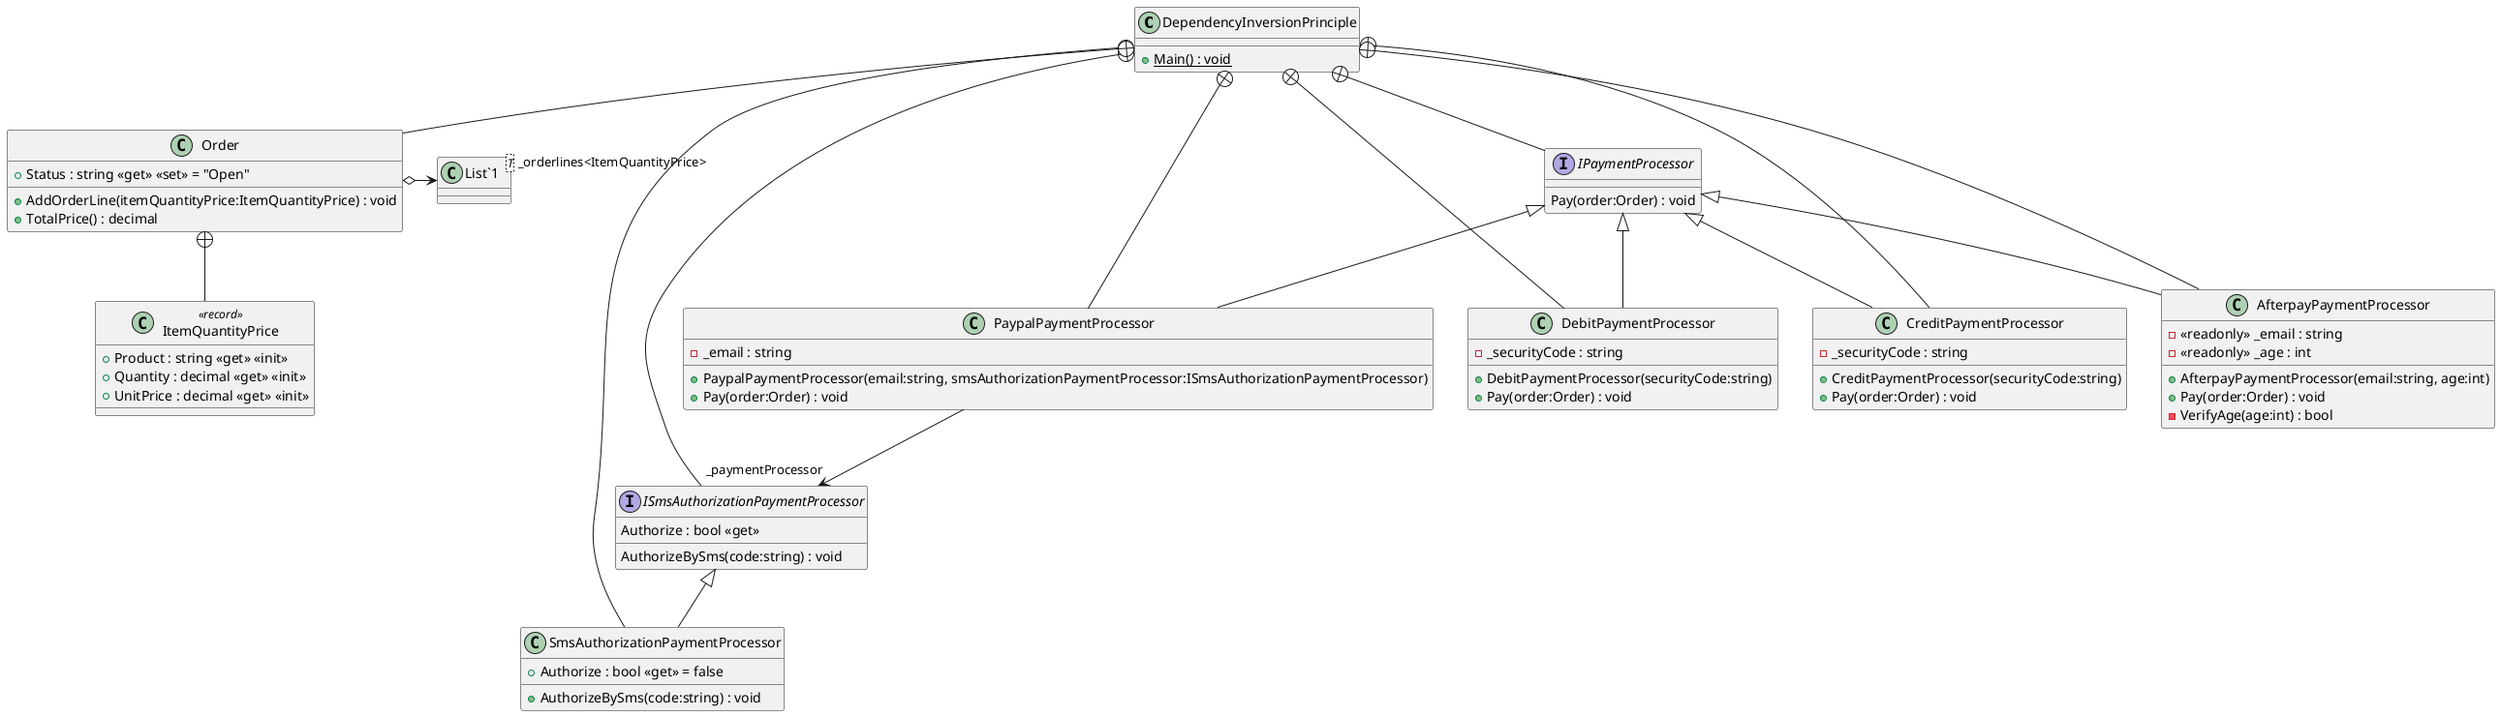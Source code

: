 @startuml
class DependencyInversionPrinciple {
    + {static} Main() : void
}
interface ISmsAuthorizationPaymentProcessor {
    AuthorizeBySms(code:string) : void
    Authorize : bool <<get>>
}
class SmsAuthorizationPaymentProcessor {
    + Authorize : bool <<get>> = false
    + AuthorizeBySms(code:string) : void
}
class Order {
    + Status : string <<get>> <<set>> = "Open"
    + AddOrderLine(itemQuantityPrice:ItemQuantityPrice) : void
    + TotalPrice() : decimal
}
interface IPaymentProcessor {
    Pay(order:Order) : void
}
class DebitPaymentProcessor {
    - _securityCode : string
    + DebitPaymentProcessor(securityCode:string)
    + Pay(order:Order) : void
}
class CreditPaymentProcessor {
    - _securityCode : string
    + CreditPaymentProcessor(securityCode:string)
    + Pay(order:Order) : void
}
class PaypalPaymentProcessor {
    - _email : string
    + PaypalPaymentProcessor(email:string, smsAuthorizationPaymentProcessor:ISmsAuthorizationPaymentProcessor)
    + Pay(order:Order) : void
}
class AfterpayPaymentProcessor {
    - <<readonly>> _email : string
    - <<readonly>> _age : int
    + AfterpayPaymentProcessor(email:string, age:int)
    + Pay(order:Order) : void
    - VerifyAge(age:int) : bool
}
class ItemQuantityPrice <<record>> {
    + Product : string <<get>> <<init>>
    + Quantity : decimal <<get>> <<init>>
    + UnitPrice : decimal <<get>> <<init>>
}
class "List`1"<T> {
}
DependencyInversionPrinciple +-- ISmsAuthorizationPaymentProcessor
DependencyInversionPrinciple +-- SmsAuthorizationPaymentProcessor
ISmsAuthorizationPaymentProcessor <|-- SmsAuthorizationPaymentProcessor
DependencyInversionPrinciple +-- Order
Order o-> "_orderlines<ItemQuantityPrice>" "List`1"
DependencyInversionPrinciple +-- IPaymentProcessor
DependencyInversionPrinciple +-- DebitPaymentProcessor
IPaymentProcessor <|-- DebitPaymentProcessor
DependencyInversionPrinciple +-- CreditPaymentProcessor
IPaymentProcessor <|-- CreditPaymentProcessor
DependencyInversionPrinciple +-- PaypalPaymentProcessor
IPaymentProcessor <|-- PaypalPaymentProcessor
PaypalPaymentProcessor --> "_paymentProcessor" ISmsAuthorizationPaymentProcessor
DependencyInversionPrinciple +-- AfterpayPaymentProcessor
IPaymentProcessor <|-- AfterpayPaymentProcessor
Order +-- ItemQuantityPrice
@enduml
